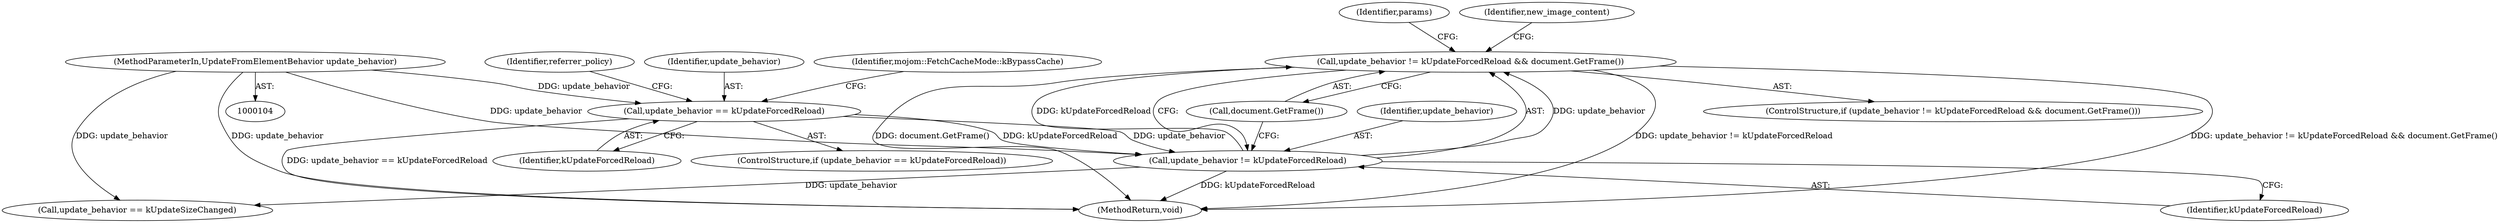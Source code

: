 digraph "0_Chrome_59ad2dcbe6dd5c5d846944258e6cd26a700ade83@API" {
"1000220" [label="(Call,update_behavior != kUpdateForcedReload && document.GetFrame())"];
"1000221" [label="(Call,update_behavior != kUpdateForcedReload)"];
"1000148" [label="(Call,update_behavior == kUpdateForcedReload)"];
"1000106" [label="(MethodParameterIn,UpdateFromElementBehavior update_behavior)"];
"1000158" [label="(Identifier,referrer_policy)"];
"1000147" [label="(ControlStructure,if (update_behavior == kUpdateForcedReload))"];
"1000226" [label="(Identifier,params)"];
"1000150" [label="(Identifier,kUpdateForcedReload)"];
"1000148" [label="(Call,update_behavior == kUpdateForcedReload)"];
"1000223" [label="(Identifier,kUpdateForcedReload)"];
"1000149" [label="(Identifier,update_behavior)"];
"1000220" [label="(Call,update_behavior != kUpdateForcedReload && document.GetFrame())"];
"1000224" [label="(Call,document.GetFrame())"];
"1000219" [label="(ControlStructure,if (update_behavior != kUpdateForcedReload && document.GetFrame()))"];
"1000222" [label="(Identifier,update_behavior)"];
"1000106" [label="(MethodParameterIn,UpdateFromElementBehavior update_behavior)"];
"1000258" [label="(Call,update_behavior == kUpdateSizeChanged)"];
"1000153" [label="(Identifier,mojom::FetchCacheMode::kBypassCache)"];
"1000300" [label="(MethodReturn,void)"];
"1000228" [label="(Identifier,new_image_content)"];
"1000221" [label="(Call,update_behavior != kUpdateForcedReload)"];
"1000220" -> "1000219"  [label="AST: "];
"1000220" -> "1000221"  [label="CFG: "];
"1000220" -> "1000224"  [label="CFG: "];
"1000221" -> "1000220"  [label="AST: "];
"1000224" -> "1000220"  [label="AST: "];
"1000226" -> "1000220"  [label="CFG: "];
"1000228" -> "1000220"  [label="CFG: "];
"1000220" -> "1000300"  [label="DDG: update_behavior != kUpdateForcedReload"];
"1000220" -> "1000300"  [label="DDG: update_behavior != kUpdateForcedReload && document.GetFrame()"];
"1000220" -> "1000300"  [label="DDG: document.GetFrame()"];
"1000221" -> "1000220"  [label="DDG: update_behavior"];
"1000221" -> "1000220"  [label="DDG: kUpdateForcedReload"];
"1000221" -> "1000223"  [label="CFG: "];
"1000222" -> "1000221"  [label="AST: "];
"1000223" -> "1000221"  [label="AST: "];
"1000224" -> "1000221"  [label="CFG: "];
"1000221" -> "1000300"  [label="DDG: kUpdateForcedReload"];
"1000148" -> "1000221"  [label="DDG: update_behavior"];
"1000148" -> "1000221"  [label="DDG: kUpdateForcedReload"];
"1000106" -> "1000221"  [label="DDG: update_behavior"];
"1000221" -> "1000258"  [label="DDG: update_behavior"];
"1000148" -> "1000147"  [label="AST: "];
"1000148" -> "1000150"  [label="CFG: "];
"1000149" -> "1000148"  [label="AST: "];
"1000150" -> "1000148"  [label="AST: "];
"1000153" -> "1000148"  [label="CFG: "];
"1000158" -> "1000148"  [label="CFG: "];
"1000148" -> "1000300"  [label="DDG: update_behavior == kUpdateForcedReload"];
"1000106" -> "1000148"  [label="DDG: update_behavior"];
"1000106" -> "1000104"  [label="AST: "];
"1000106" -> "1000300"  [label="DDG: update_behavior"];
"1000106" -> "1000258"  [label="DDG: update_behavior"];
}
